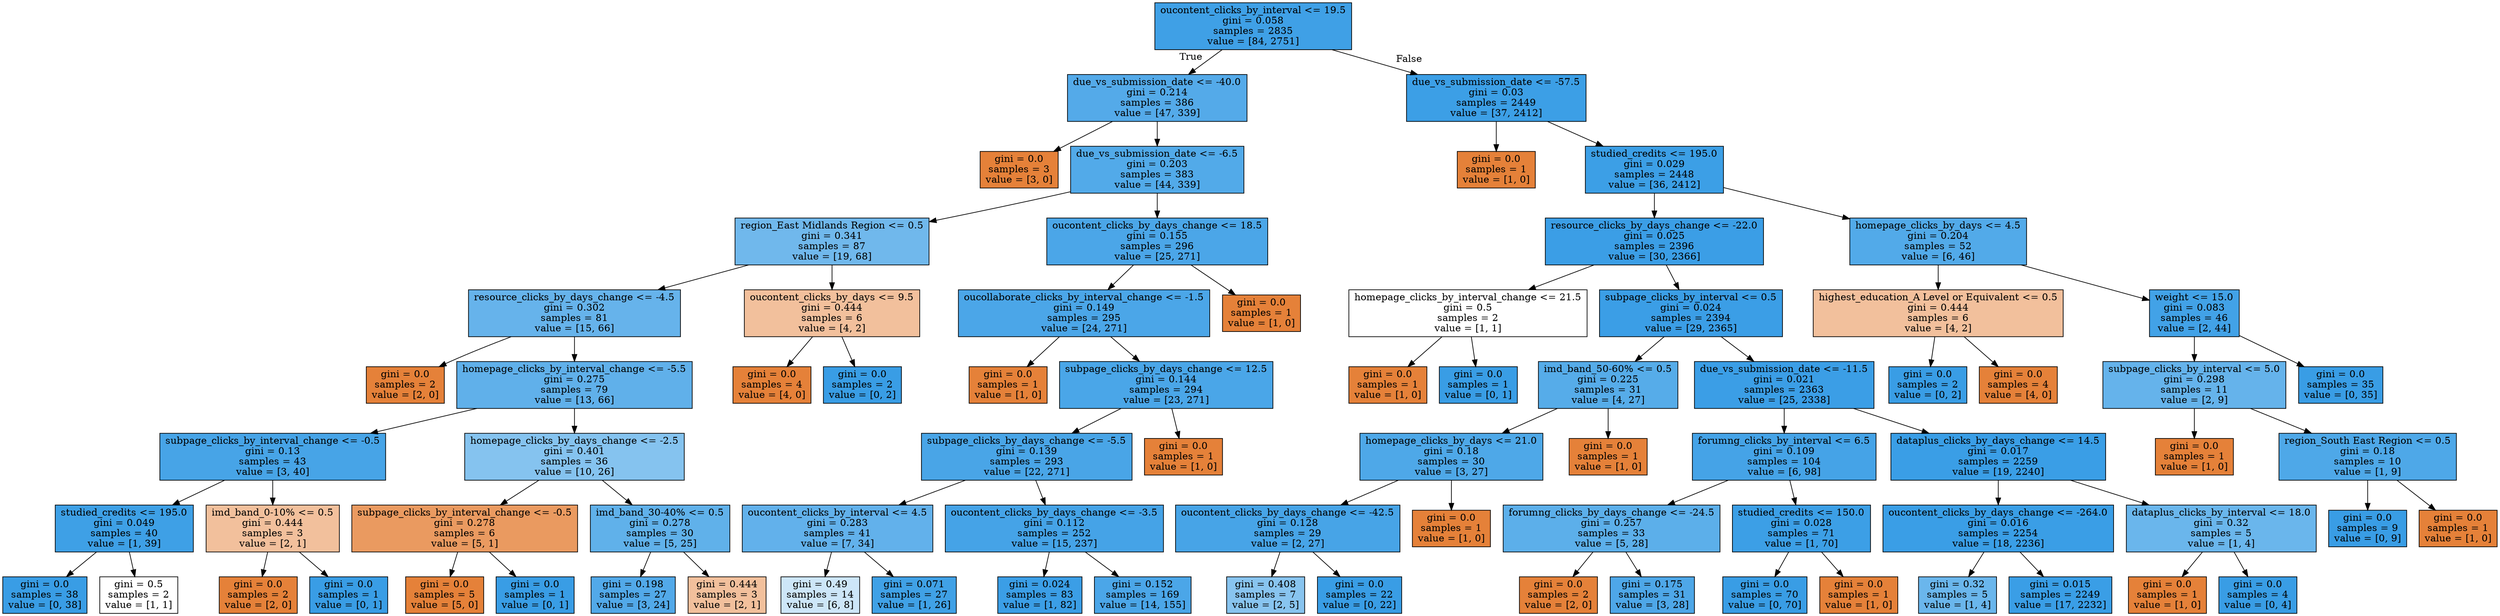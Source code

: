 digraph Tree {
node [shape=box, style="filled", color="black"] ;
0 [label="oucontent_clicks_by_interval <= 19.5\ngini = 0.058\nsamples = 2835\nvalue = [84, 2751]", fillcolor="#399de5f7"] ;
1 [label="due_vs_submission_date <= -40.0\ngini = 0.214\nsamples = 386\nvalue = [47, 339]", fillcolor="#399de5dc"] ;
0 -> 1 [labeldistance=2.5, labelangle=45, headlabel="True"] ;
2 [label="gini = 0.0\nsamples = 3\nvalue = [3, 0]", fillcolor="#e58139ff"] ;
1 -> 2 ;
3 [label="due_vs_submission_date <= -6.5\ngini = 0.203\nsamples = 383\nvalue = [44, 339]", fillcolor="#399de5de"] ;
1 -> 3 ;
4 [label="region_East Midlands Region <= 0.5\ngini = 0.341\nsamples = 87\nvalue = [19, 68]", fillcolor="#399de5b8"] ;
3 -> 4 ;
5 [label="resource_clicks_by_days_change <= -4.5\ngini = 0.302\nsamples = 81\nvalue = [15, 66]", fillcolor="#399de5c5"] ;
4 -> 5 ;
6 [label="gini = 0.0\nsamples = 2\nvalue = [2, 0]", fillcolor="#e58139ff"] ;
5 -> 6 ;
7 [label="homepage_clicks_by_interval_change <= -5.5\ngini = 0.275\nsamples = 79\nvalue = [13, 66]", fillcolor="#399de5cd"] ;
5 -> 7 ;
8 [label="subpage_clicks_by_interval_change <= -0.5\ngini = 0.13\nsamples = 43\nvalue = [3, 40]", fillcolor="#399de5ec"] ;
7 -> 8 ;
9 [label="studied_credits <= 195.0\ngini = 0.049\nsamples = 40\nvalue = [1, 39]", fillcolor="#399de5f8"] ;
8 -> 9 ;
10 [label="gini = 0.0\nsamples = 38\nvalue = [0, 38]", fillcolor="#399de5ff"] ;
9 -> 10 ;
11 [label="gini = 0.5\nsamples = 2\nvalue = [1, 1]", fillcolor="#e5813900"] ;
9 -> 11 ;
12 [label="imd_band_0-10% <= 0.5\ngini = 0.444\nsamples = 3\nvalue = [2, 1]", fillcolor="#e581397f"] ;
8 -> 12 ;
13 [label="gini = 0.0\nsamples = 2\nvalue = [2, 0]", fillcolor="#e58139ff"] ;
12 -> 13 ;
14 [label="gini = 0.0\nsamples = 1\nvalue = [0, 1]", fillcolor="#399de5ff"] ;
12 -> 14 ;
15 [label="homepage_clicks_by_days_change <= -2.5\ngini = 0.401\nsamples = 36\nvalue = [10, 26]", fillcolor="#399de59d"] ;
7 -> 15 ;
16 [label="subpage_clicks_by_interval_change <= -0.5\ngini = 0.278\nsamples = 6\nvalue = [5, 1]", fillcolor="#e58139cc"] ;
15 -> 16 ;
17 [label="gini = 0.0\nsamples = 5\nvalue = [5, 0]", fillcolor="#e58139ff"] ;
16 -> 17 ;
18 [label="gini = 0.0\nsamples = 1\nvalue = [0, 1]", fillcolor="#399de5ff"] ;
16 -> 18 ;
19 [label="imd_band_30-40% <= 0.5\ngini = 0.278\nsamples = 30\nvalue = [5, 25]", fillcolor="#399de5cc"] ;
15 -> 19 ;
20 [label="gini = 0.198\nsamples = 27\nvalue = [3, 24]", fillcolor="#399de5df"] ;
19 -> 20 ;
21 [label="gini = 0.444\nsamples = 3\nvalue = [2, 1]", fillcolor="#e581397f"] ;
19 -> 21 ;
22 [label="oucontent_clicks_by_days <= 9.5\ngini = 0.444\nsamples = 6\nvalue = [4, 2]", fillcolor="#e581397f"] ;
4 -> 22 ;
23 [label="gini = 0.0\nsamples = 4\nvalue = [4, 0]", fillcolor="#e58139ff"] ;
22 -> 23 ;
24 [label="gini = 0.0\nsamples = 2\nvalue = [0, 2]", fillcolor="#399de5ff"] ;
22 -> 24 ;
25 [label="oucontent_clicks_by_days_change <= 18.5\ngini = 0.155\nsamples = 296\nvalue = [25, 271]", fillcolor="#399de5e7"] ;
3 -> 25 ;
26 [label="oucollaborate_clicks_by_interval_change <= -1.5\ngini = 0.149\nsamples = 295\nvalue = [24, 271]", fillcolor="#399de5e8"] ;
25 -> 26 ;
27 [label="gini = 0.0\nsamples = 1\nvalue = [1, 0]", fillcolor="#e58139ff"] ;
26 -> 27 ;
28 [label="subpage_clicks_by_days_change <= 12.5\ngini = 0.144\nsamples = 294\nvalue = [23, 271]", fillcolor="#399de5e9"] ;
26 -> 28 ;
29 [label="subpage_clicks_by_days_change <= -5.5\ngini = 0.139\nsamples = 293\nvalue = [22, 271]", fillcolor="#399de5ea"] ;
28 -> 29 ;
30 [label="oucontent_clicks_by_interval <= 4.5\ngini = 0.283\nsamples = 41\nvalue = [7, 34]", fillcolor="#399de5ca"] ;
29 -> 30 ;
31 [label="gini = 0.49\nsamples = 14\nvalue = [6, 8]", fillcolor="#399de540"] ;
30 -> 31 ;
32 [label="gini = 0.071\nsamples = 27\nvalue = [1, 26]", fillcolor="#399de5f5"] ;
30 -> 32 ;
33 [label="oucontent_clicks_by_days_change <= -3.5\ngini = 0.112\nsamples = 252\nvalue = [15, 237]", fillcolor="#399de5ef"] ;
29 -> 33 ;
34 [label="gini = 0.024\nsamples = 83\nvalue = [1, 82]", fillcolor="#399de5fc"] ;
33 -> 34 ;
35 [label="gini = 0.152\nsamples = 169\nvalue = [14, 155]", fillcolor="#399de5e8"] ;
33 -> 35 ;
36 [label="gini = 0.0\nsamples = 1\nvalue = [1, 0]", fillcolor="#e58139ff"] ;
28 -> 36 ;
37 [label="gini = 0.0\nsamples = 1\nvalue = [1, 0]", fillcolor="#e58139ff"] ;
25 -> 37 ;
38 [label="due_vs_submission_date <= -57.5\ngini = 0.03\nsamples = 2449\nvalue = [37, 2412]", fillcolor="#399de5fb"] ;
0 -> 38 [labeldistance=2.5, labelangle=-45, headlabel="False"] ;
39 [label="gini = 0.0\nsamples = 1\nvalue = [1, 0]", fillcolor="#e58139ff"] ;
38 -> 39 ;
40 [label="studied_credits <= 195.0\ngini = 0.029\nsamples = 2448\nvalue = [36, 2412]", fillcolor="#399de5fb"] ;
38 -> 40 ;
41 [label="resource_clicks_by_days_change <= -22.0\ngini = 0.025\nsamples = 2396\nvalue = [30, 2366]", fillcolor="#399de5fc"] ;
40 -> 41 ;
42 [label="homepage_clicks_by_interval_change <= 21.5\ngini = 0.5\nsamples = 2\nvalue = [1, 1]", fillcolor="#e5813900"] ;
41 -> 42 ;
43 [label="gini = 0.0\nsamples = 1\nvalue = [1, 0]", fillcolor="#e58139ff"] ;
42 -> 43 ;
44 [label="gini = 0.0\nsamples = 1\nvalue = [0, 1]", fillcolor="#399de5ff"] ;
42 -> 44 ;
45 [label="subpage_clicks_by_interval <= 0.5\ngini = 0.024\nsamples = 2394\nvalue = [29, 2365]", fillcolor="#399de5fc"] ;
41 -> 45 ;
46 [label="imd_band_50-60% <= 0.5\ngini = 0.225\nsamples = 31\nvalue = [4, 27]", fillcolor="#399de5d9"] ;
45 -> 46 ;
47 [label="homepage_clicks_by_days <= 21.0\ngini = 0.18\nsamples = 30\nvalue = [3, 27]", fillcolor="#399de5e3"] ;
46 -> 47 ;
48 [label="oucontent_clicks_by_days_change <= -42.5\ngini = 0.128\nsamples = 29\nvalue = [2, 27]", fillcolor="#399de5ec"] ;
47 -> 48 ;
49 [label="gini = 0.408\nsamples = 7\nvalue = [2, 5]", fillcolor="#399de599"] ;
48 -> 49 ;
50 [label="gini = 0.0\nsamples = 22\nvalue = [0, 22]", fillcolor="#399de5ff"] ;
48 -> 50 ;
51 [label="gini = 0.0\nsamples = 1\nvalue = [1, 0]", fillcolor="#e58139ff"] ;
47 -> 51 ;
52 [label="gini = 0.0\nsamples = 1\nvalue = [1, 0]", fillcolor="#e58139ff"] ;
46 -> 52 ;
53 [label="due_vs_submission_date <= -11.5\ngini = 0.021\nsamples = 2363\nvalue = [25, 2338]", fillcolor="#399de5fc"] ;
45 -> 53 ;
54 [label="forumng_clicks_by_interval <= 6.5\ngini = 0.109\nsamples = 104\nvalue = [6, 98]", fillcolor="#399de5ef"] ;
53 -> 54 ;
55 [label="forumng_clicks_by_days_change <= -24.5\ngini = 0.257\nsamples = 33\nvalue = [5, 28]", fillcolor="#399de5d1"] ;
54 -> 55 ;
56 [label="gini = 0.0\nsamples = 2\nvalue = [2, 0]", fillcolor="#e58139ff"] ;
55 -> 56 ;
57 [label="gini = 0.175\nsamples = 31\nvalue = [3, 28]", fillcolor="#399de5e4"] ;
55 -> 57 ;
58 [label="studied_credits <= 150.0\ngini = 0.028\nsamples = 71\nvalue = [1, 70]", fillcolor="#399de5fb"] ;
54 -> 58 ;
59 [label="gini = 0.0\nsamples = 70\nvalue = [0, 70]", fillcolor="#399de5ff"] ;
58 -> 59 ;
60 [label="gini = 0.0\nsamples = 1\nvalue = [1, 0]", fillcolor="#e58139ff"] ;
58 -> 60 ;
61 [label="dataplus_clicks_by_days_change <= 14.5\ngini = 0.017\nsamples = 2259\nvalue = [19, 2240]", fillcolor="#399de5fd"] ;
53 -> 61 ;
62 [label="oucontent_clicks_by_days_change <= -264.0\ngini = 0.016\nsamples = 2254\nvalue = [18, 2236]", fillcolor="#399de5fd"] ;
61 -> 62 ;
63 [label="gini = 0.32\nsamples = 5\nvalue = [1, 4]", fillcolor="#399de5bf"] ;
62 -> 63 ;
64 [label="gini = 0.015\nsamples = 2249\nvalue = [17, 2232]", fillcolor="#399de5fd"] ;
62 -> 64 ;
65 [label="dataplus_clicks_by_interval <= 18.0\ngini = 0.32\nsamples = 5\nvalue = [1, 4]", fillcolor="#399de5bf"] ;
61 -> 65 ;
66 [label="gini = 0.0\nsamples = 1\nvalue = [1, 0]", fillcolor="#e58139ff"] ;
65 -> 66 ;
67 [label="gini = 0.0\nsamples = 4\nvalue = [0, 4]", fillcolor="#399de5ff"] ;
65 -> 67 ;
68 [label="homepage_clicks_by_days <= 4.5\ngini = 0.204\nsamples = 52\nvalue = [6, 46]", fillcolor="#399de5de"] ;
40 -> 68 ;
69 [label="highest_education_A Level or Equivalent <= 0.5\ngini = 0.444\nsamples = 6\nvalue = [4, 2]", fillcolor="#e581397f"] ;
68 -> 69 ;
70 [label="gini = 0.0\nsamples = 2\nvalue = [0, 2]", fillcolor="#399de5ff"] ;
69 -> 70 ;
71 [label="gini = 0.0\nsamples = 4\nvalue = [4, 0]", fillcolor="#e58139ff"] ;
69 -> 71 ;
72 [label="weight <= 15.0\ngini = 0.083\nsamples = 46\nvalue = [2, 44]", fillcolor="#399de5f3"] ;
68 -> 72 ;
73 [label="subpage_clicks_by_interval <= 5.0\ngini = 0.298\nsamples = 11\nvalue = [2, 9]", fillcolor="#399de5c6"] ;
72 -> 73 ;
74 [label="gini = 0.0\nsamples = 1\nvalue = [1, 0]", fillcolor="#e58139ff"] ;
73 -> 74 ;
75 [label="region_South East Region <= 0.5\ngini = 0.18\nsamples = 10\nvalue = [1, 9]", fillcolor="#399de5e3"] ;
73 -> 75 ;
76 [label="gini = 0.0\nsamples = 9\nvalue = [0, 9]", fillcolor="#399de5ff"] ;
75 -> 76 ;
77 [label="gini = 0.0\nsamples = 1\nvalue = [1, 0]", fillcolor="#e58139ff"] ;
75 -> 77 ;
78 [label="gini = 0.0\nsamples = 35\nvalue = [0, 35]", fillcolor="#399de5ff"] ;
72 -> 78 ;
}